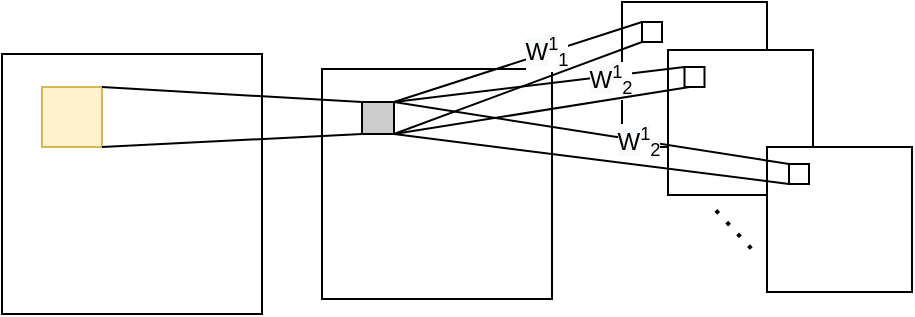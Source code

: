 <mxfile version="14.4.3" type="github">
  <diagram id="DhOB0_4Vei3-ugiGoxcK" name="第 1 页">
    <mxGraphModel dx="716" dy="378" grid="1" gridSize="10" guides="1" tooltips="1" connect="1" arrows="1" fold="1" page="1" pageScale="1" pageWidth="1169" pageHeight="827" math="0" shadow="0">
      <root>
        <mxCell id="0" />
        <mxCell id="1" parent="0" />
        <mxCell id="cQLUrG2B6Ire7KLlbWOE-301" value="" style="whiteSpace=wrap;html=1;aspect=fixed;" vertex="1" parent="1">
          <mxGeometry x="60" y="120" width="130" height="130" as="geometry" />
        </mxCell>
        <mxCell id="cQLUrG2B6Ire7KLlbWOE-302" value="" style="whiteSpace=wrap;html=1;aspect=fixed;" vertex="1" parent="1">
          <mxGeometry x="220" y="127.5" width="115" height="115" as="geometry" />
        </mxCell>
        <mxCell id="cQLUrG2B6Ire7KLlbWOE-303" value="" style="whiteSpace=wrap;html=1;aspect=fixed;" vertex="1" parent="1">
          <mxGeometry x="370" y="94" width="72.5" height="72.5" as="geometry" />
        </mxCell>
        <mxCell id="cQLUrG2B6Ire7KLlbWOE-304" value="" style="whiteSpace=wrap;html=1;aspect=fixed;" vertex="1" parent="1">
          <mxGeometry x="393" y="118" width="72.5" height="72.5" as="geometry" />
        </mxCell>
        <mxCell id="cQLUrG2B6Ire7KLlbWOE-306" value="" style="whiteSpace=wrap;html=1;aspect=fixed;" vertex="1" parent="1">
          <mxGeometry x="442.5" y="166.5" width="72.5" height="72.5" as="geometry" />
        </mxCell>
        <mxCell id="cQLUrG2B6Ire7KLlbWOE-312" value="" style="whiteSpace=wrap;html=1;aspect=fixed;fillColor=#fff2cc;strokeColor=#d6b656;" vertex="1" parent="1">
          <mxGeometry x="80" y="136.5" width="30" height="30" as="geometry" />
        </mxCell>
        <mxCell id="cQLUrG2B6Ire7KLlbWOE-314" value="" style="whiteSpace=wrap;html=1;aspect=fixed;fillColor=#CCCCCC;" vertex="1" parent="1">
          <mxGeometry x="240" y="144" width="16" height="16" as="geometry" />
        </mxCell>
        <mxCell id="cQLUrG2B6Ire7KLlbWOE-315" value="" style="whiteSpace=wrap;html=1;aspect=fixed;" vertex="1" parent="1">
          <mxGeometry x="380" y="104" width="10" height="10" as="geometry" />
        </mxCell>
        <mxCell id="cQLUrG2B6Ire7KLlbWOE-317" value="" style="whiteSpace=wrap;html=1;aspect=fixed;" vertex="1" parent="1">
          <mxGeometry x="401.25" y="126.5" width="10" height="10" as="geometry" />
        </mxCell>
        <mxCell id="cQLUrG2B6Ire7KLlbWOE-318" value="" style="whiteSpace=wrap;html=1;aspect=fixed;" vertex="1" parent="1">
          <mxGeometry x="453.5" y="175" width="10" height="10" as="geometry" />
        </mxCell>
        <mxCell id="cQLUrG2B6Ire7KLlbWOE-322" value="" style="endArrow=none;html=1;exitX=1;exitY=0;exitDx=0;exitDy=0;entryX=0;entryY=0;entryDx=0;entryDy=0;" edge="1" parent="1" source="cQLUrG2B6Ire7KLlbWOE-312" target="cQLUrG2B6Ire7KLlbWOE-314">
          <mxGeometry width="50" height="50" relative="1" as="geometry">
            <mxPoint x="130" y="180" as="sourcePoint" />
            <mxPoint x="180" y="130" as="targetPoint" />
          </mxGeometry>
        </mxCell>
        <mxCell id="cQLUrG2B6Ire7KLlbWOE-323" value="" style="endArrow=none;html=1;exitX=1;exitY=1;exitDx=0;exitDy=0;entryX=0;entryY=1;entryDx=0;entryDy=0;" edge="1" parent="1" source="cQLUrG2B6Ire7KLlbWOE-312" target="cQLUrG2B6Ire7KLlbWOE-314">
          <mxGeometry width="50" height="50" relative="1" as="geometry">
            <mxPoint x="120" y="146.5" as="sourcePoint" />
            <mxPoint x="250" y="154.0" as="targetPoint" />
          </mxGeometry>
        </mxCell>
        <mxCell id="cQLUrG2B6Ire7KLlbWOE-325" value="" style="endArrow=none;html=1;exitX=1;exitY=0;exitDx=0;exitDy=0;entryX=0;entryY=0;entryDx=0;entryDy=0;" edge="1" parent="1" source="cQLUrG2B6Ire7KLlbWOE-314" target="cQLUrG2B6Ire7KLlbWOE-315">
          <mxGeometry width="50" height="50" relative="1" as="geometry">
            <mxPoint x="400" y="110" as="sourcePoint" />
            <mxPoint x="450" y="60" as="targetPoint" />
          </mxGeometry>
        </mxCell>
        <mxCell id="cQLUrG2B6Ire7KLlbWOE-333" value="&lt;span style=&quot;font-size: 12px ; background-color: rgb(248 , 249 , 250)&quot;&gt;W&lt;/span&gt;&lt;sup style=&quot;background-color: rgb(248 , 249 , 250)&quot;&gt;1&lt;/sup&gt;&lt;sub style=&quot;background-color: rgb(248 , 249 , 250)&quot;&gt;1&lt;/sub&gt;" style="edgeLabel;html=1;align=center;verticalAlign=middle;resizable=0;points=[];" vertex="1" connectable="0" parent="cQLUrG2B6Ire7KLlbWOE-325">
          <mxGeometry x="0.228" y="1" relative="1" as="geometry">
            <mxPoint as="offset" />
          </mxGeometry>
        </mxCell>
        <mxCell id="cQLUrG2B6Ire7KLlbWOE-326" value="" style="endArrow=none;html=1;exitX=1;exitY=1;exitDx=0;exitDy=0;" edge="1" parent="1" source="cQLUrG2B6Ire7KLlbWOE-314">
          <mxGeometry width="50" height="50" relative="1" as="geometry">
            <mxPoint x="256" y="154" as="sourcePoint" />
            <mxPoint x="380" y="114" as="targetPoint" />
          </mxGeometry>
        </mxCell>
        <mxCell id="cQLUrG2B6Ire7KLlbWOE-327" value="" style="endArrow=none;html=1;exitX=1;exitY=0;exitDx=0;exitDy=0;entryX=0;entryY=0;entryDx=0;entryDy=0;" edge="1" parent="1" source="cQLUrG2B6Ire7KLlbWOE-314" target="cQLUrG2B6Ire7KLlbWOE-317">
          <mxGeometry width="50" height="50" relative="1" as="geometry">
            <mxPoint x="330" y="190" as="sourcePoint" />
            <mxPoint x="380" y="140" as="targetPoint" />
          </mxGeometry>
        </mxCell>
        <mxCell id="cQLUrG2B6Ire7KLlbWOE-334" value="&lt;span style=&quot;font-size: 12px ; background-color: rgb(248 , 249 , 250)&quot;&gt;W&lt;/span&gt;&lt;sup style=&quot;background-color: rgb(248 , 249 , 250)&quot;&gt;1&lt;/sup&gt;&lt;sub style=&quot;background-color: rgb(248 , 249 , 250)&quot;&gt;2&lt;/sub&gt;" style="edgeLabel;html=1;align=center;verticalAlign=middle;resizable=0;points=[];" vertex="1" connectable="0" parent="cQLUrG2B6Ire7KLlbWOE-327">
          <mxGeometry x="0.474" y="-2" relative="1" as="geometry">
            <mxPoint as="offset" />
          </mxGeometry>
        </mxCell>
        <mxCell id="cQLUrG2B6Ire7KLlbWOE-328" value="" style="endArrow=none;html=1;exitX=1;exitY=1;exitDx=0;exitDy=0;entryX=0.25;entryY=1;entryDx=0;entryDy=0;" edge="1" parent="1" source="cQLUrG2B6Ire7KLlbWOE-314" target="cQLUrG2B6Ire7KLlbWOE-317">
          <mxGeometry width="50" height="50" relative="1" as="geometry">
            <mxPoint x="330" y="190" as="sourcePoint" />
            <mxPoint x="380" y="140" as="targetPoint" />
          </mxGeometry>
        </mxCell>
        <mxCell id="cQLUrG2B6Ire7KLlbWOE-329" value="" style="endArrow=none;html=1;exitX=1;exitY=0;exitDx=0;exitDy=0;entryX=0;entryY=0;entryDx=0;entryDy=0;" edge="1" parent="1" source="cQLUrG2B6Ire7KLlbWOE-314" target="cQLUrG2B6Ire7KLlbWOE-318">
          <mxGeometry width="50" height="50" relative="1" as="geometry">
            <mxPoint x="330" y="190" as="sourcePoint" />
            <mxPoint x="380" y="140" as="targetPoint" />
          </mxGeometry>
        </mxCell>
        <mxCell id="cQLUrG2B6Ire7KLlbWOE-335" value="&lt;span style=&quot;font-size: 12px ; background-color: rgb(248 , 249 , 250)&quot;&gt;W&lt;/span&gt;&lt;sup style=&quot;background-color: rgb(248 , 249 , 250)&quot;&gt;1&lt;/sup&gt;&lt;sub style=&quot;background-color: rgb(248 , 249 , 250)&quot;&gt;2&lt;/sub&gt;" style="edgeLabel;html=1;align=center;verticalAlign=middle;resizable=0;points=[];" vertex="1" connectable="0" parent="cQLUrG2B6Ire7KLlbWOE-329">
          <mxGeometry x="0.231" y="-1" relative="1" as="geometry">
            <mxPoint as="offset" />
          </mxGeometry>
        </mxCell>
        <mxCell id="cQLUrG2B6Ire7KLlbWOE-331" value="" style="endArrow=none;html=1;exitX=1;exitY=1;exitDx=0;exitDy=0;entryX=0;entryY=1;entryDx=0;entryDy=0;" edge="1" parent="1" source="cQLUrG2B6Ire7KLlbWOE-314" target="cQLUrG2B6Ire7KLlbWOE-318">
          <mxGeometry width="50" height="50" relative="1" as="geometry">
            <mxPoint x="300" y="180" as="sourcePoint" />
            <mxPoint x="350" y="130" as="targetPoint" />
          </mxGeometry>
        </mxCell>
        <mxCell id="cQLUrG2B6Ire7KLlbWOE-336" value="" style="endArrow=none;dashed=1;html=1;dashPattern=1 3;strokeWidth=2;" edge="1" parent="1">
          <mxGeometry width="50" height="50" relative="1" as="geometry">
            <mxPoint x="434.62" y="217.25" as="sourcePoint" />
            <mxPoint x="415.87" y="197" as="targetPoint" />
          </mxGeometry>
        </mxCell>
      </root>
    </mxGraphModel>
  </diagram>
</mxfile>
